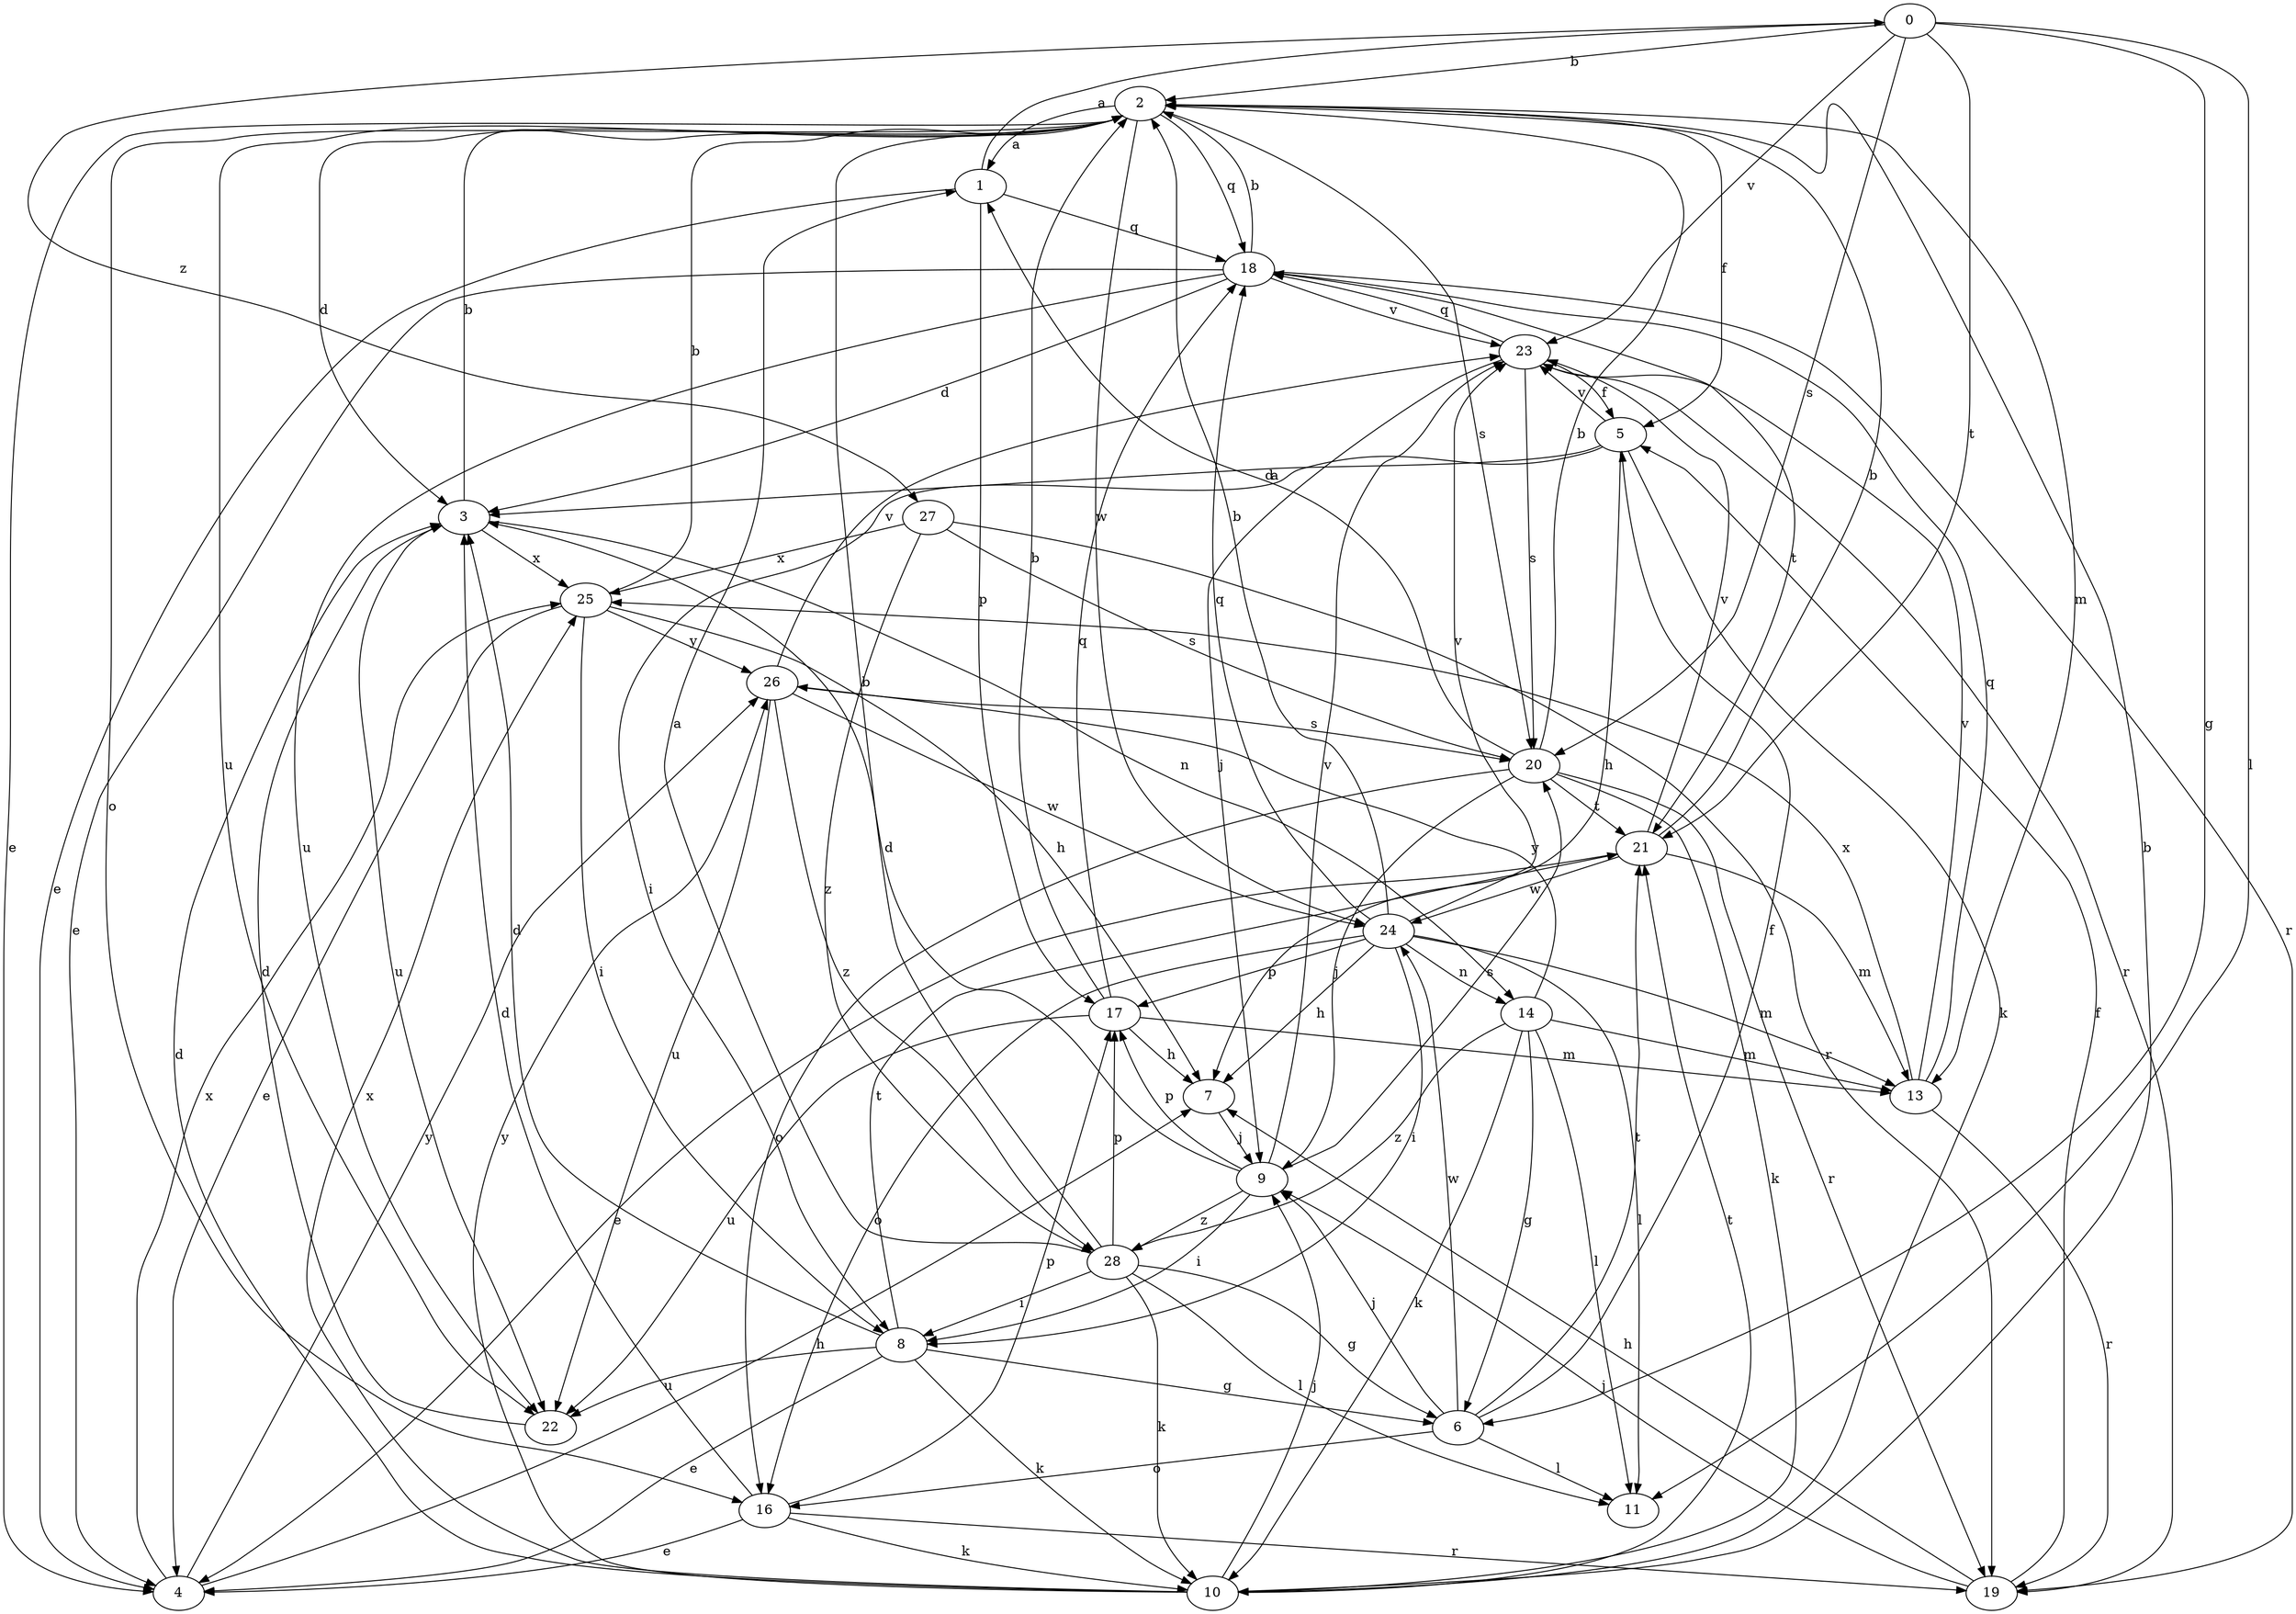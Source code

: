 strict digraph  {
0;
1;
2;
3;
4;
5;
6;
7;
8;
9;
10;
11;
13;
14;
16;
17;
18;
19;
20;
21;
22;
23;
24;
25;
26;
27;
28;
0 -> 2  [label=b];
0 -> 6  [label=g];
0 -> 11  [label=l];
0 -> 20  [label=s];
0 -> 21  [label=t];
0 -> 23  [label=v];
0 -> 27  [label=z];
1 -> 0  [label=a];
1 -> 4  [label=e];
1 -> 17  [label=p];
1 -> 18  [label=q];
2 -> 1  [label=a];
2 -> 3  [label=d];
2 -> 4  [label=e];
2 -> 5  [label=f];
2 -> 13  [label=m];
2 -> 16  [label=o];
2 -> 18  [label=q];
2 -> 20  [label=s];
2 -> 22  [label=u];
2 -> 24  [label=w];
3 -> 2  [label=b];
3 -> 14  [label=n];
3 -> 22  [label=u];
3 -> 25  [label=x];
4 -> 7  [label=h];
4 -> 25  [label=x];
4 -> 26  [label=y];
5 -> 3  [label=d];
5 -> 7  [label=h];
5 -> 8  [label=i];
5 -> 10  [label=k];
5 -> 23  [label=v];
6 -> 5  [label=f];
6 -> 9  [label=j];
6 -> 11  [label=l];
6 -> 16  [label=o];
6 -> 21  [label=t];
6 -> 24  [label=w];
7 -> 9  [label=j];
8 -> 3  [label=d];
8 -> 4  [label=e];
8 -> 6  [label=g];
8 -> 10  [label=k];
8 -> 21  [label=t];
8 -> 22  [label=u];
9 -> 3  [label=d];
9 -> 8  [label=i];
9 -> 17  [label=p];
9 -> 20  [label=s];
9 -> 23  [label=v];
9 -> 28  [label=z];
10 -> 2  [label=b];
10 -> 3  [label=d];
10 -> 9  [label=j];
10 -> 21  [label=t];
10 -> 25  [label=x];
10 -> 26  [label=y];
13 -> 18  [label=q];
13 -> 19  [label=r];
13 -> 23  [label=v];
13 -> 25  [label=x];
14 -> 6  [label=g];
14 -> 10  [label=k];
14 -> 11  [label=l];
14 -> 13  [label=m];
14 -> 26  [label=y];
14 -> 28  [label=z];
16 -> 3  [label=d];
16 -> 4  [label=e];
16 -> 10  [label=k];
16 -> 17  [label=p];
16 -> 19  [label=r];
17 -> 2  [label=b];
17 -> 7  [label=h];
17 -> 13  [label=m];
17 -> 18  [label=q];
17 -> 22  [label=u];
18 -> 2  [label=b];
18 -> 3  [label=d];
18 -> 4  [label=e];
18 -> 19  [label=r];
18 -> 21  [label=t];
18 -> 22  [label=u];
18 -> 23  [label=v];
19 -> 5  [label=f];
19 -> 7  [label=h];
19 -> 9  [label=j];
20 -> 1  [label=a];
20 -> 2  [label=b];
20 -> 9  [label=j];
20 -> 10  [label=k];
20 -> 16  [label=o];
20 -> 19  [label=r];
20 -> 21  [label=t];
21 -> 2  [label=b];
21 -> 4  [label=e];
21 -> 13  [label=m];
21 -> 23  [label=v];
21 -> 24  [label=w];
22 -> 3  [label=d];
23 -> 5  [label=f];
23 -> 9  [label=j];
23 -> 18  [label=q];
23 -> 19  [label=r];
23 -> 20  [label=s];
24 -> 2  [label=b];
24 -> 7  [label=h];
24 -> 8  [label=i];
24 -> 11  [label=l];
24 -> 13  [label=m];
24 -> 14  [label=n];
24 -> 16  [label=o];
24 -> 17  [label=p];
24 -> 18  [label=q];
24 -> 23  [label=v];
25 -> 2  [label=b];
25 -> 4  [label=e];
25 -> 7  [label=h];
25 -> 8  [label=i];
25 -> 26  [label=y];
26 -> 20  [label=s];
26 -> 22  [label=u];
26 -> 23  [label=v];
26 -> 24  [label=w];
26 -> 28  [label=z];
27 -> 19  [label=r];
27 -> 20  [label=s];
27 -> 25  [label=x];
27 -> 28  [label=z];
28 -> 1  [label=a];
28 -> 2  [label=b];
28 -> 6  [label=g];
28 -> 8  [label=i];
28 -> 10  [label=k];
28 -> 11  [label=l];
28 -> 17  [label=p];
}
